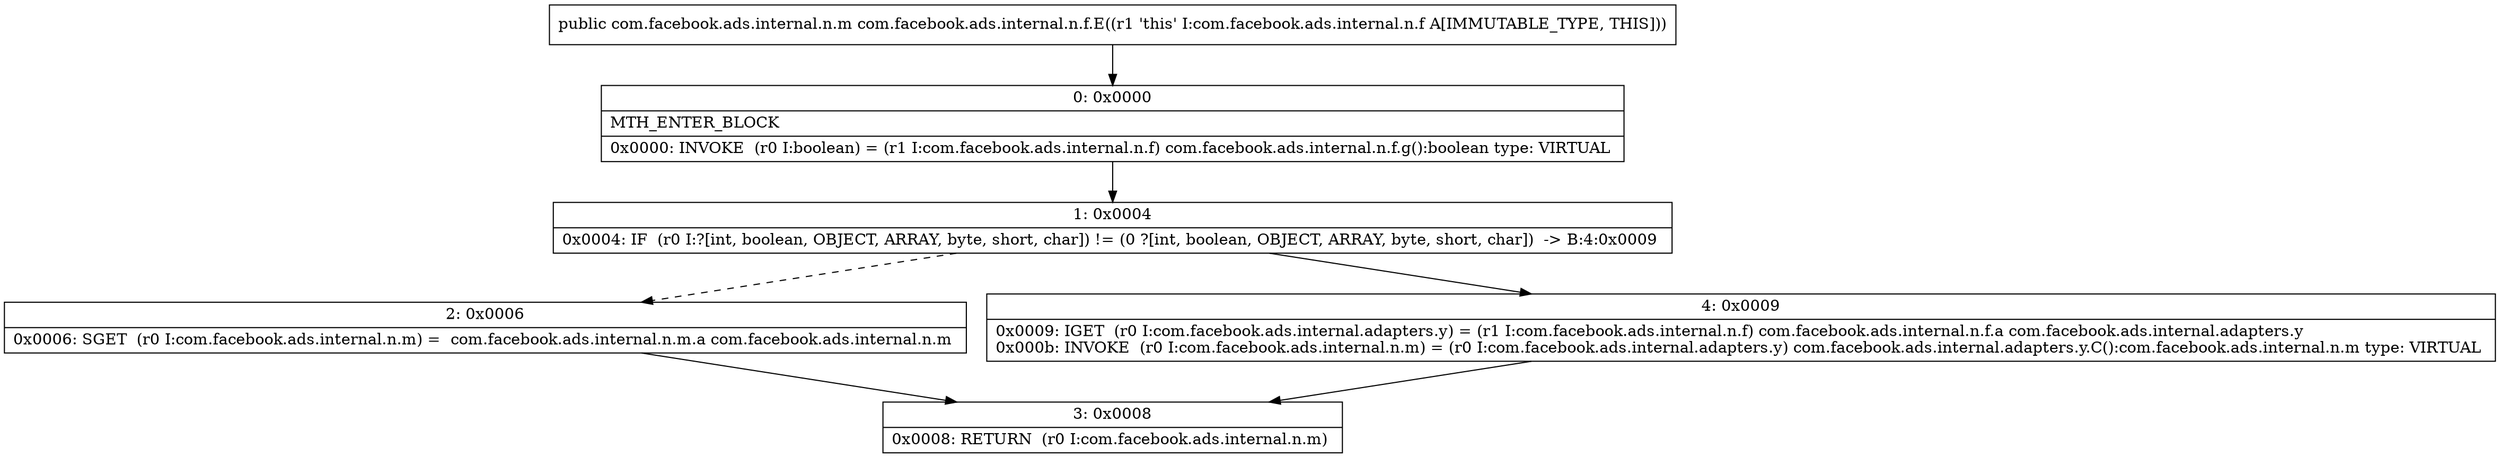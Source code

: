 digraph "CFG forcom.facebook.ads.internal.n.f.E()Lcom\/facebook\/ads\/internal\/n\/m;" {
Node_0 [shape=record,label="{0\:\ 0x0000|MTH_ENTER_BLOCK\l|0x0000: INVOKE  (r0 I:boolean) = (r1 I:com.facebook.ads.internal.n.f) com.facebook.ads.internal.n.f.g():boolean type: VIRTUAL \l}"];
Node_1 [shape=record,label="{1\:\ 0x0004|0x0004: IF  (r0 I:?[int, boolean, OBJECT, ARRAY, byte, short, char]) != (0 ?[int, boolean, OBJECT, ARRAY, byte, short, char])  \-\> B:4:0x0009 \l}"];
Node_2 [shape=record,label="{2\:\ 0x0006|0x0006: SGET  (r0 I:com.facebook.ads.internal.n.m) =  com.facebook.ads.internal.n.m.a com.facebook.ads.internal.n.m \l}"];
Node_3 [shape=record,label="{3\:\ 0x0008|0x0008: RETURN  (r0 I:com.facebook.ads.internal.n.m) \l}"];
Node_4 [shape=record,label="{4\:\ 0x0009|0x0009: IGET  (r0 I:com.facebook.ads.internal.adapters.y) = (r1 I:com.facebook.ads.internal.n.f) com.facebook.ads.internal.n.f.a com.facebook.ads.internal.adapters.y \l0x000b: INVOKE  (r0 I:com.facebook.ads.internal.n.m) = (r0 I:com.facebook.ads.internal.adapters.y) com.facebook.ads.internal.adapters.y.C():com.facebook.ads.internal.n.m type: VIRTUAL \l}"];
MethodNode[shape=record,label="{public com.facebook.ads.internal.n.m com.facebook.ads.internal.n.f.E((r1 'this' I:com.facebook.ads.internal.n.f A[IMMUTABLE_TYPE, THIS])) }"];
MethodNode -> Node_0;
Node_0 -> Node_1;
Node_1 -> Node_2[style=dashed];
Node_1 -> Node_4;
Node_2 -> Node_3;
Node_4 -> Node_3;
}

